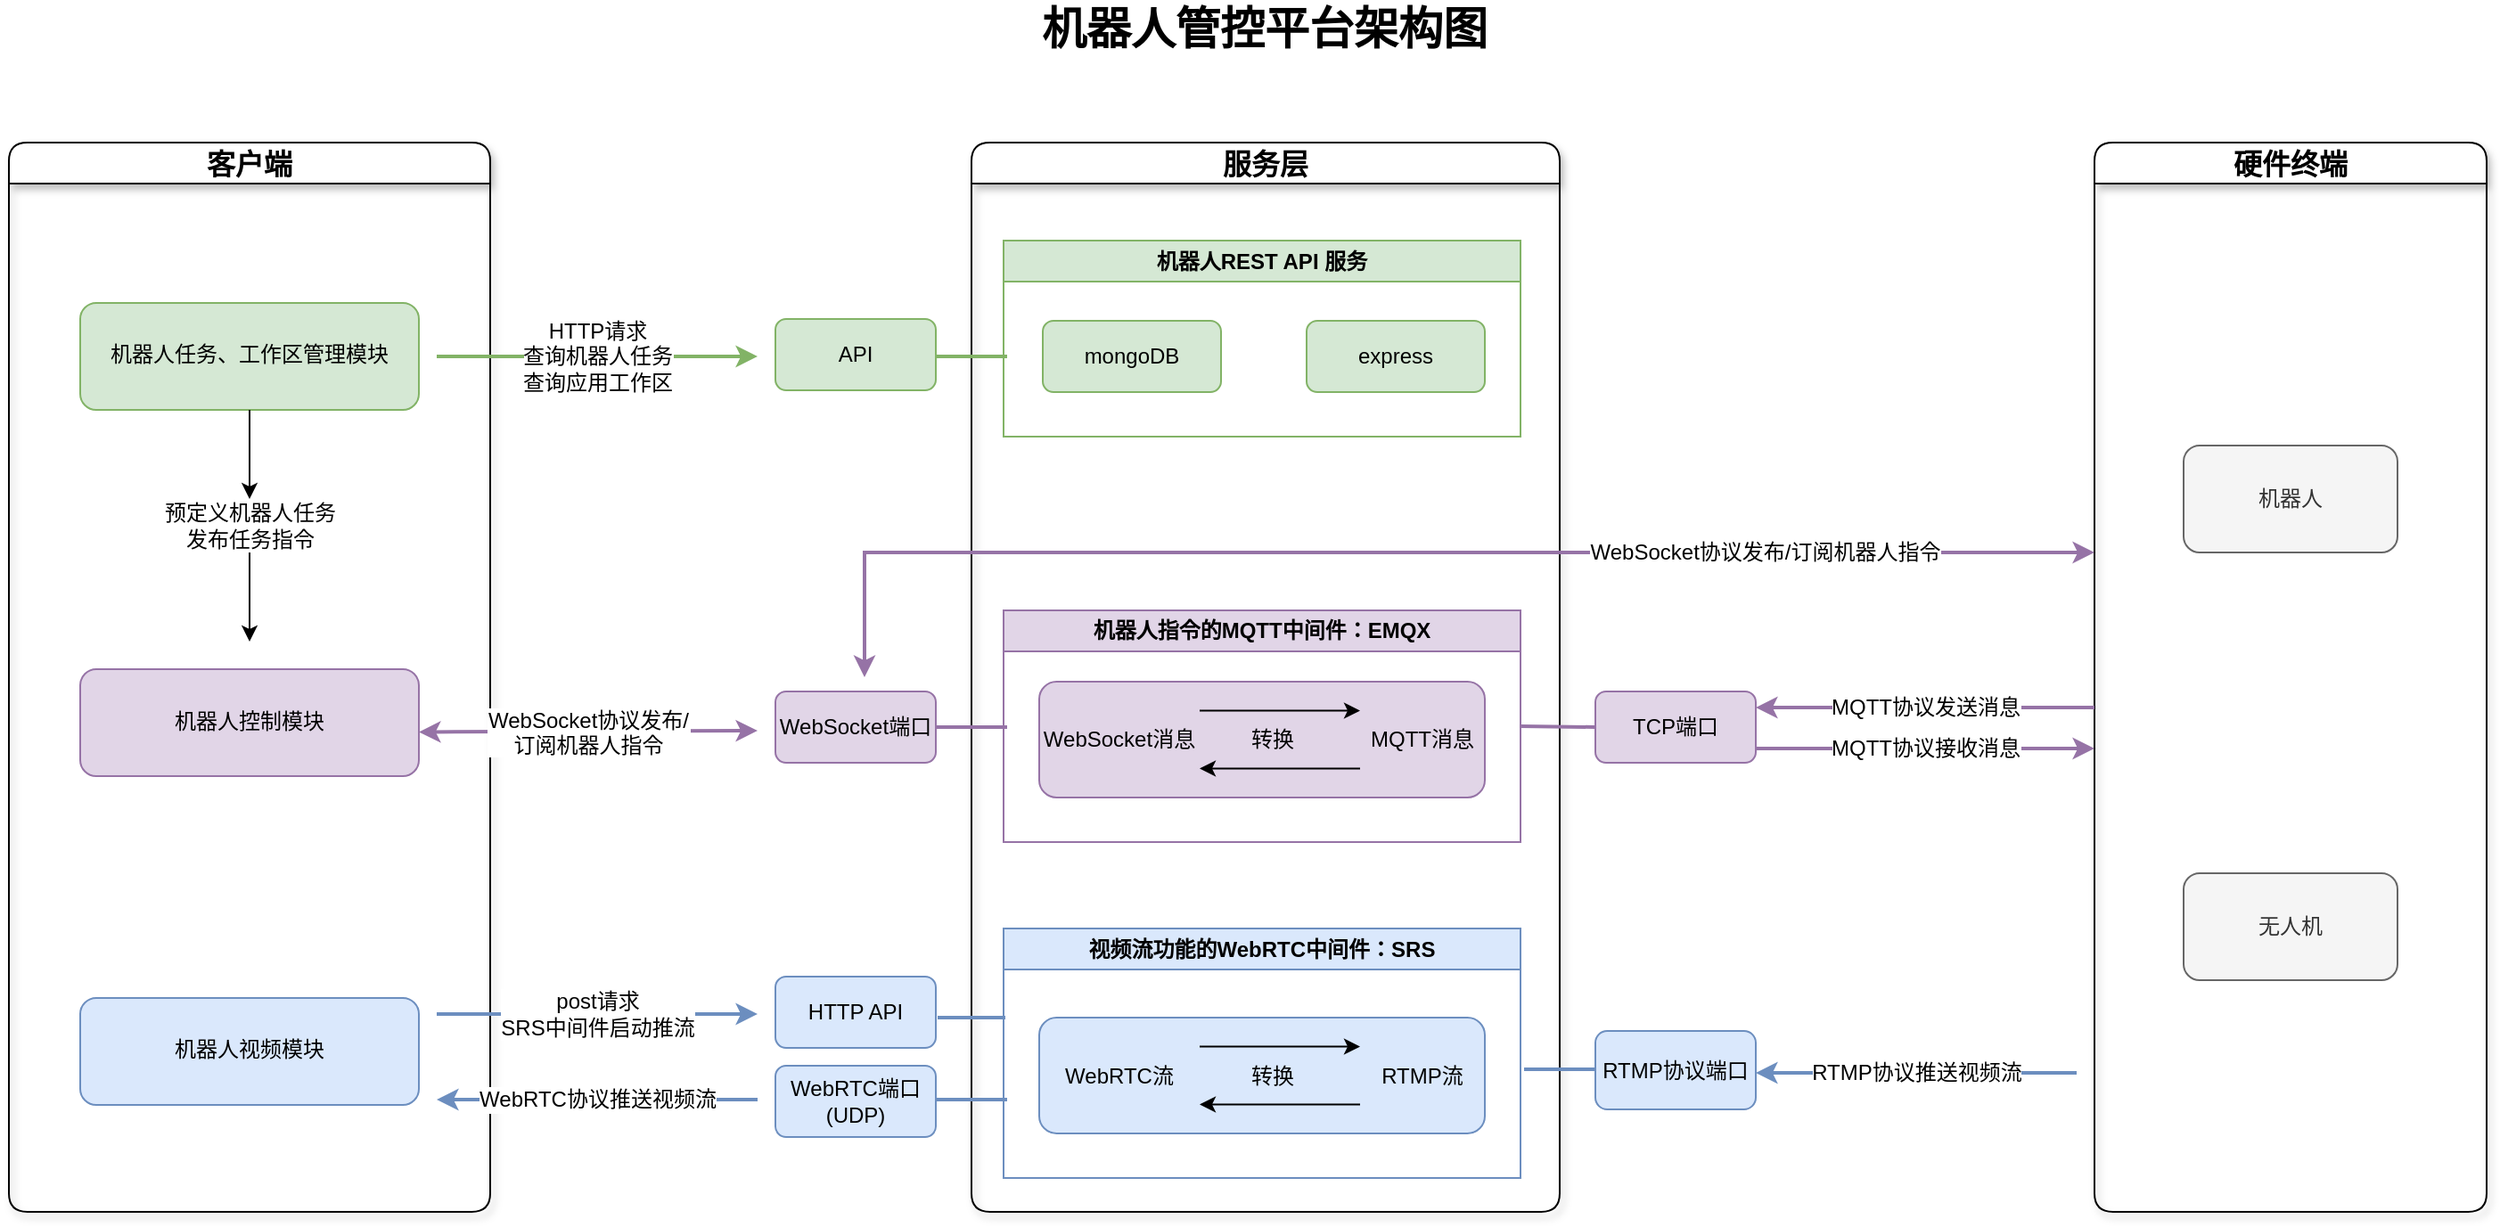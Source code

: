 <mxfile version="24.7.6">
  <diagram name="第 1 页" id="TNhrhLdlypGdCF_QHv-n">
    <mxGraphModel dx="1434" dy="738" grid="1" gridSize="10" guides="1" tooltips="1" connect="1" arrows="1" fold="1" page="1" pageScale="1" pageWidth="900" pageHeight="1600" math="0" shadow="0">
      <root>
        <mxCell id="0" />
        <mxCell id="1" parent="0" />
        <mxCell id="rBbP7oCfItHO99S8qVWC-1" value="&lt;font style=&quot;font-size: 16px;&quot;&gt;服务层&lt;/font&gt;" style="swimlane;whiteSpace=wrap;html=1;fontSize=12;shadow=1;rounded=1;" parent="1" vertex="1">
          <mxGeometry x="800" y="290" width="330" height="600" as="geometry" />
        </mxCell>
        <mxCell id="9CdUIaJMx9FMmrSefO2G-109" value="机器人REST API 服务" style="swimlane;whiteSpace=wrap;html=1;fontSize=12;fillColor=#d5e8d4;strokeColor=#82b366;textShadow=0;" parent="rBbP7oCfItHO99S8qVWC-1" vertex="1">
          <mxGeometry x="18" y="55" width="290" height="110" as="geometry" />
        </mxCell>
        <mxCell id="9CdUIaJMx9FMmrSefO2G-116" value="mongoDB" style="rounded=1;whiteSpace=wrap;html=1;fontSize=12;fillColor=#d5e8d4;strokeColor=#82b366;" parent="9CdUIaJMx9FMmrSefO2G-109" vertex="1">
          <mxGeometry x="22" y="45" width="100" height="40" as="geometry" />
        </mxCell>
        <mxCell id="9CdUIaJMx9FMmrSefO2G-117" value="express" style="rounded=1;whiteSpace=wrap;html=1;fontSize=12;fillColor=#d5e8d4;strokeColor=#82b366;" parent="9CdUIaJMx9FMmrSefO2G-109" vertex="1">
          <mxGeometry x="170" y="45" width="100" height="40" as="geometry" />
        </mxCell>
        <mxCell id="9CdUIaJMx9FMmrSefO2G-14" value="机器人指令的MQTT中间件：EMQX" style="swimlane;whiteSpace=wrap;html=1;startSize=23;fillColor=#e1d5e7;strokeColor=#9673a6;fontSize=12;" parent="rBbP7oCfItHO99S8qVWC-1" vertex="1">
          <mxGeometry x="18" y="262.5" width="290" height="130" as="geometry" />
        </mxCell>
        <mxCell id="9CdUIaJMx9FMmrSefO2G-51" value="" style="group;fontSize=12;fillColor=#E1D5E7;strokeColor=#9673a6;rounded=1;glass=0;shadow=0;" parent="9CdUIaJMx9FMmrSefO2G-14" vertex="1" connectable="0">
          <mxGeometry x="20" y="40" width="250" height="65" as="geometry" />
        </mxCell>
        <mxCell id="9CdUIaJMx9FMmrSefO2G-18" style="edgeStyle=orthogonalEdgeStyle;rounded=0;orthogonalLoop=1;jettySize=auto;html=1;exitX=1;exitY=0.25;exitDx=0;exitDy=0;entryX=0;entryY=0.25;entryDx=0;entryDy=0;fontSize=12;" parent="9CdUIaJMx9FMmrSefO2G-51" source="9CdUIaJMx9FMmrSefO2G-15" target="9CdUIaJMx9FMmrSefO2G-16" edge="1">
          <mxGeometry relative="1" as="geometry" />
        </mxCell>
        <mxCell id="9CdUIaJMx9FMmrSefO2G-15" value="WebSocket消息" style="text;html=1;align=center;verticalAlign=middle;whiteSpace=wrap;rounded=0;labelBorderColor=none;fontSize=12;" parent="9CdUIaJMx9FMmrSefO2G-51" vertex="1">
          <mxGeometry width="90" height="65" as="geometry" />
        </mxCell>
        <mxCell id="9CdUIaJMx9FMmrSefO2G-19" style="edgeStyle=orthogonalEdgeStyle;rounded=0;orthogonalLoop=1;jettySize=auto;html=1;exitX=0;exitY=0.75;exitDx=0;exitDy=0;entryX=1;entryY=0.75;entryDx=0;entryDy=0;fontSize=12;" parent="9CdUIaJMx9FMmrSefO2G-51" source="9CdUIaJMx9FMmrSefO2G-16" target="9CdUIaJMx9FMmrSefO2G-15" edge="1">
          <mxGeometry relative="1" as="geometry" />
        </mxCell>
        <mxCell id="9CdUIaJMx9FMmrSefO2G-16" value="MQTT消息" style="text;html=1;align=center;verticalAlign=middle;whiteSpace=wrap;rounded=0;fontSize=12;" parent="9CdUIaJMx9FMmrSefO2G-51" vertex="1">
          <mxGeometry x="180" width="70" height="65" as="geometry" />
        </mxCell>
        <mxCell id="9CdUIaJMx9FMmrSefO2G-20" value="转换" style="text;html=1;align=center;verticalAlign=middle;whiteSpace=wrap;rounded=0;fontSize=12;" parent="9CdUIaJMx9FMmrSefO2G-51" vertex="1">
          <mxGeometry x="101" y="17.5" width="60" height="30" as="geometry" />
        </mxCell>
        <mxCell id="9CdUIaJMx9FMmrSefO2G-21" value="视频流功能的WebRTC中间件：SRS" style="swimlane;whiteSpace=wrap;html=1;fillColor=#dae8fc;strokeColor=#6c8ebf;fontSize=12;" parent="rBbP7oCfItHO99S8qVWC-1" vertex="1">
          <mxGeometry x="18" y="441" width="290" height="140" as="geometry" />
        </mxCell>
        <mxCell id="9CdUIaJMx9FMmrSefO2G-52" value="" style="group;fontSize=12;fillColor=#dae8fc;strokeColor=#6c8ebf;rounded=1;" parent="9CdUIaJMx9FMmrSefO2G-21" vertex="1" connectable="0">
          <mxGeometry x="20" y="50" width="250" height="65" as="geometry" />
        </mxCell>
        <mxCell id="9CdUIaJMx9FMmrSefO2G-22" style="edgeStyle=orthogonalEdgeStyle;rounded=0;orthogonalLoop=1;jettySize=auto;html=1;exitX=1;exitY=0.25;exitDx=0;exitDy=0;entryX=0;entryY=0.25;entryDx=0;entryDy=0;fontSize=12;" parent="9CdUIaJMx9FMmrSefO2G-52" source="9CdUIaJMx9FMmrSefO2G-23" target="9CdUIaJMx9FMmrSefO2G-25" edge="1">
          <mxGeometry relative="1" as="geometry" />
        </mxCell>
        <mxCell id="9CdUIaJMx9FMmrSefO2G-23" value="WebRTC流" style="text;html=1;align=center;verticalAlign=middle;whiteSpace=wrap;rounded=0;labelBorderColor=none;fontSize=12;" parent="9CdUIaJMx9FMmrSefO2G-52" vertex="1">
          <mxGeometry width="90" height="65" as="geometry" />
        </mxCell>
        <mxCell id="9CdUIaJMx9FMmrSefO2G-24" style="edgeStyle=orthogonalEdgeStyle;rounded=0;orthogonalLoop=1;jettySize=auto;html=1;exitX=0;exitY=0.75;exitDx=0;exitDy=0;entryX=1;entryY=0.75;entryDx=0;entryDy=0;fontSize=12;" parent="9CdUIaJMx9FMmrSefO2G-52" source="9CdUIaJMx9FMmrSefO2G-25" target="9CdUIaJMx9FMmrSefO2G-23" edge="1">
          <mxGeometry relative="1" as="geometry" />
        </mxCell>
        <mxCell id="9CdUIaJMx9FMmrSefO2G-25" value="RTMP流" style="text;html=1;align=center;verticalAlign=middle;whiteSpace=wrap;rounded=0;fontSize=12;" parent="9CdUIaJMx9FMmrSefO2G-52" vertex="1">
          <mxGeometry x="180" width="70" height="65" as="geometry" />
        </mxCell>
        <mxCell id="9CdUIaJMx9FMmrSefO2G-26" value="转换" style="text;html=1;align=center;verticalAlign=middle;whiteSpace=wrap;rounded=0;fontSize=12;" parent="9CdUIaJMx9FMmrSefO2G-52" vertex="1">
          <mxGeometry x="101" y="17.5" width="60" height="30" as="geometry" />
        </mxCell>
        <mxCell id="9CdUIaJMx9FMmrSefO2G-46" value="&lt;font style=&quot;font-size: 16px;&quot;&gt;客户端&lt;/font&gt;" style="swimlane;whiteSpace=wrap;html=1;fontSize=12;shadow=1;rounded=1;" parent="1" vertex="1">
          <mxGeometry x="260" y="290" width="270" height="600" as="geometry" />
        </mxCell>
        <mxCell id="9CdUIaJMx9FMmrSefO2G-40" value="" style="endArrow=classic;startArrow=classic;html=1;rounded=0;strokeWidth=2;fontSize=12;fillColor=#e1d5e7;strokeColor=#9673a6;" parent="9CdUIaJMx9FMmrSefO2G-46" edge="1">
          <mxGeometry width="50" height="50" relative="1" as="geometry">
            <mxPoint x="230" y="330.75" as="sourcePoint" />
            <mxPoint x="420" y="330" as="targetPoint" />
          </mxGeometry>
        </mxCell>
        <mxCell id="9CdUIaJMx9FMmrSefO2G-108" value="WebSocket协议发布/&#xa;订阅机器人指令" style="edgeLabel;align=center;verticalAlign=middle;resizable=0;points=[];fontSize=12;rotatable=1;resizeWidth=1;" parent="9CdUIaJMx9FMmrSefO2G-40" vertex="1" connectable="0">
          <mxGeometry relative="1" as="geometry">
            <mxPoint as="offset" />
          </mxGeometry>
        </mxCell>
        <mxCell id="JG0zNHSWIR55deKO-XV1-1" value="" style="group;rounded=1;" vertex="1" connectable="0" parent="9CdUIaJMx9FMmrSefO2G-46">
          <mxGeometry x="40" y="90" width="190" height="450" as="geometry" />
        </mxCell>
        <mxCell id="9CdUIaJMx9FMmrSefO2G-4" value="机器人任务、工作区管理模块" style="rounded=1;hachureGap=4;fontFamily=Architects Daughter;fontSource=https%3A%2F%2Ffonts.googleapis.com%2Fcss%3Ffamily%3DArchitects%2BDaughter;align=center;labelPosition=center;verticalLabelPosition=middle;verticalAlign=middle;whiteSpace=wrap;html=1;fontSize=12;fillColor=#d5e8d4;strokeColor=#82b366;" parent="JG0zNHSWIR55deKO-XV1-1" vertex="1">
          <mxGeometry width="190" height="60" as="geometry" />
        </mxCell>
        <mxCell id="9CdUIaJMx9FMmrSefO2G-43" value="" style="edgeStyle=orthogonalEdgeStyle;rounded=0;orthogonalLoop=1;jettySize=auto;html=1;fontSize=12;" parent="JG0zNHSWIR55deKO-XV1-1" source="9CdUIaJMx9FMmrSefO2G-4" target="9CdUIaJMx9FMmrSefO2G-44" edge="1">
          <mxGeometry relative="1" as="geometry">
            <mxPoint x="95" y="190" as="targetPoint" />
            <mxPoint x="95" as="sourcePoint" />
          </mxGeometry>
        </mxCell>
        <mxCell id="9CdUIaJMx9FMmrSefO2G-42" style="edgeStyle=orthogonalEdgeStyle;rounded=0;orthogonalLoop=1;jettySize=auto;html=1;fontSize=12;" parent="JG0zNHSWIR55deKO-XV1-1" source="9CdUIaJMx9FMmrSefO2G-44" edge="1">
          <mxGeometry relative="1" as="geometry">
            <mxPoint x="95" y="190" as="targetPoint" />
          </mxGeometry>
        </mxCell>
        <mxCell id="9CdUIaJMx9FMmrSefO2G-6" value="机器人控制模块" style="rounded=1;hachureGap=4;fontFamily=Architects Daughter;fontSource=https%3A%2F%2Ffonts.googleapis.com%2Fcss%3Ffamily%3DArchitects%2BDaughter;align=center;labelPosition=center;verticalLabelPosition=middle;verticalAlign=middle;whiteSpace=wrap;html=1;fontSize=12;fillColor=#e1d5e7;strokeColor=#9673a6;" parent="JG0zNHSWIR55deKO-XV1-1" vertex="1">
          <mxGeometry y="205.5" width="190" height="60" as="geometry" />
        </mxCell>
        <mxCell id="9CdUIaJMx9FMmrSefO2G-7" value="机器人视频模块" style="rounded=1;hachureGap=4;fontFamily=Architects Daughter;fontSource=https%3A%2F%2Ffonts.googleapis.com%2Fcss%3Ffamily%3DArchitects%2BDaughter;align=center;labelPosition=center;verticalLabelPosition=middle;verticalAlign=middle;whiteSpace=wrap;html=1;fontSize=12;fillColor=#dae8fc;strokeColor=#6c8ebf;" parent="JG0zNHSWIR55deKO-XV1-1" vertex="1">
          <mxGeometry y="390" width="190" height="60" as="geometry" />
        </mxCell>
        <mxCell id="9CdUIaJMx9FMmrSefO2G-44" value="预定义机器人任务&lt;br style=&quot;font-size: 12px;&quot;&gt;发布任务指令" style="text;html=1;align=center;verticalAlign=middle;whiteSpace=wrap;rounded=0;fontSize=12;" parent="JG0zNHSWIR55deKO-XV1-1" vertex="1">
          <mxGeometry x="37.5" y="110" width="115" height="30" as="geometry" />
        </mxCell>
        <mxCell id="9CdUIaJMx9FMmrSefO2G-54" value="&lt;font style=&quot;font-size: 16px;&quot;&gt;硬件终端&lt;/font&gt;" style="swimlane;whiteSpace=wrap;html=1;startSize=23;fontSize=12;shadow=1;rounded=1;" parent="1" vertex="1">
          <mxGeometry x="1430" y="290" width="220" height="600" as="geometry" />
        </mxCell>
        <mxCell id="9CdUIaJMx9FMmrSefO2G-29" value="机器人" style="rounded=1;whiteSpace=wrap;html=1;glass=0;fontSize=12;fillColor=#f5f5f5;fontColor=#333333;strokeColor=#666666;" parent="9CdUIaJMx9FMmrSefO2G-54" vertex="1">
          <mxGeometry x="50" y="169.995" width="120" height="60" as="geometry" />
        </mxCell>
        <mxCell id="9CdUIaJMx9FMmrSefO2G-30" value="无人机" style="rounded=1;whiteSpace=wrap;html=1;fontSize=12;fillColor=#f5f5f5;fontColor=#333333;strokeColor=#666666;" parent="9CdUIaJMx9FMmrSefO2G-54" vertex="1">
          <mxGeometry x="50" y="410" width="120" height="60" as="geometry" />
        </mxCell>
        <mxCell id="9CdUIaJMx9FMmrSefO2G-59" value="WebSocket端口" style="rounded=1;whiteSpace=wrap;html=1;fillColor=#e1d5e7;strokeColor=#9673a6;fontSize=12;" parent="1" vertex="1">
          <mxGeometry x="690" y="598" width="90" height="40" as="geometry" />
        </mxCell>
        <mxCell id="9CdUIaJMx9FMmrSefO2G-60" value="" style="endArrow=none;html=1;rounded=0;exitX=1;exitY=0.5;exitDx=0;exitDy=0;strokeWidth=2;fontSize=12;fillColor=#e1d5e7;strokeColor=#9673a6;" parent="1" source="9CdUIaJMx9FMmrSefO2G-59" edge="1">
          <mxGeometry width="50" height="50" relative="1" as="geometry">
            <mxPoint x="710" y="730" as="sourcePoint" />
            <mxPoint x="820" y="618" as="targetPoint" />
          </mxGeometry>
        </mxCell>
        <mxCell id="9CdUIaJMx9FMmrSefO2G-61" value="WebRTC端口(UDP)" style="rounded=1;whiteSpace=wrap;html=1;fillColor=#dae8fc;strokeColor=#6c8ebf;fontSize=12;" parent="1" vertex="1">
          <mxGeometry x="690" y="808" width="90" height="40" as="geometry" />
        </mxCell>
        <mxCell id="9CdUIaJMx9FMmrSefO2G-62" value="HTTP API" style="rounded=1;whiteSpace=wrap;html=1;fillColor=#dae8fc;strokeColor=#6c8ebf;fontSize=12;" parent="1" vertex="1">
          <mxGeometry x="690" y="758" width="90" height="40" as="geometry" />
        </mxCell>
        <mxCell id="9CdUIaJMx9FMmrSefO2G-74" value="" style="endArrow=none;html=1;rounded=0;strokeWidth=2;fontSize=12;fillColor=#dae8fc;strokeColor=#6c8ebf;" parent="1" edge="1">
          <mxGeometry width="50" height="50" relative="1" as="geometry">
            <mxPoint x="780" y="827" as="sourcePoint" />
            <mxPoint x="820" y="827" as="targetPoint" />
          </mxGeometry>
        </mxCell>
        <mxCell id="9CdUIaJMx9FMmrSefO2G-77" value="" style="endArrow=classic;html=1;rounded=0;strokeWidth=2;fontSize=12;fillColor=#dae8fc;strokeColor=#6c8ebf;" parent="1" edge="1">
          <mxGeometry relative="1" as="geometry">
            <mxPoint x="500" y="779" as="sourcePoint" />
            <mxPoint x="680" y="779" as="targetPoint" />
          </mxGeometry>
        </mxCell>
        <mxCell id="9CdUIaJMx9FMmrSefO2G-78" value="post请求&lt;br style=&quot;font-size: 12px;&quot;&gt;SRS中间件启动推流" style="edgeLabel;resizable=0;html=1;;align=center;verticalAlign=middle;fontSize=12;" parent="9CdUIaJMx9FMmrSefO2G-77" connectable="0" vertex="1">
          <mxGeometry relative="1" as="geometry" />
        </mxCell>
        <mxCell id="9CdUIaJMx9FMmrSefO2G-80" value="" style="endArrow=classic;html=1;rounded=0;strokeWidth=2;fontSize=12;fillColor=#dae8fc;strokeColor=#6c8ebf;" parent="1" edge="1">
          <mxGeometry relative="1" as="geometry">
            <mxPoint x="680" y="827" as="sourcePoint" />
            <mxPoint x="500" y="827" as="targetPoint" />
          </mxGeometry>
        </mxCell>
        <mxCell id="9CdUIaJMx9FMmrSefO2G-81" value="WebRTC协议推送视频流" style="edgeLabel;resizable=0;html=1;;align=center;verticalAlign=middle;fontSize=12;" parent="9CdUIaJMx9FMmrSefO2G-80" connectable="0" vertex="1">
          <mxGeometry relative="1" as="geometry" />
        </mxCell>
        <mxCell id="9CdUIaJMx9FMmrSefO2G-84" value="" style="endArrow=none;html=1;rounded=0;strokeWidth=2;fontSize=12;fillColor=#dae8fc;strokeColor=#6c8ebf;" parent="1" edge="1">
          <mxGeometry width="50" height="50" relative="1" as="geometry">
            <mxPoint x="1110" y="810" as="sourcePoint" />
            <mxPoint x="1150" y="810" as="targetPoint" />
          </mxGeometry>
        </mxCell>
        <mxCell id="9CdUIaJMx9FMmrSefO2G-85" value="RTMP协议端口" style="rounded=1;whiteSpace=wrap;html=1;fillColor=#dae8fc;strokeColor=#6c8ebf;fontSize=12;" parent="1" vertex="1">
          <mxGeometry x="1150" y="788.5" width="90" height="44" as="geometry" />
        </mxCell>
        <mxCell id="9CdUIaJMx9FMmrSefO2G-90" value="" style="endArrow=classic;html=1;rounded=0;strokeWidth=2;fontSize=12;fillColor=#dae8fc;strokeColor=#6c8ebf;" parent="1" edge="1">
          <mxGeometry relative="1" as="geometry">
            <mxPoint x="1420" y="812" as="sourcePoint" />
            <mxPoint x="1240" y="812" as="targetPoint" />
          </mxGeometry>
        </mxCell>
        <mxCell id="9CdUIaJMx9FMmrSefO2G-91" value="RTMP协议推送视频流" style="edgeLabel;resizable=0;html=1;;align=center;verticalAlign=middle;fontSize=12;" parent="9CdUIaJMx9FMmrSefO2G-90" connectable="0" vertex="1">
          <mxGeometry relative="1" as="geometry" />
        </mxCell>
        <mxCell id="9CdUIaJMx9FMmrSefO2G-93" value="TCP端口" style="rounded=1;whiteSpace=wrap;html=1;fillColor=#e1d5e7;strokeColor=#9673a6;fontSize=12;" parent="1" vertex="1">
          <mxGeometry x="1150" y="598" width="90" height="40" as="geometry" />
        </mxCell>
        <mxCell id="9CdUIaJMx9FMmrSefO2G-95" value="" style="endArrow=none;html=1;rounded=0;exitX=1;exitY=0.5;exitDx=0;exitDy=0;entryX=0;entryY=0.5;entryDx=0;entryDy=0;strokeWidth=2;fontSize=12;fillColor=#e1d5e7;strokeColor=#9673a6;" parent="1" source="9CdUIaJMx9FMmrSefO2G-14" target="9CdUIaJMx9FMmrSefO2G-93" edge="1">
          <mxGeometry width="50" height="50" relative="1" as="geometry">
            <mxPoint x="1140" y="610" as="sourcePoint" />
            <mxPoint x="1190" y="560" as="targetPoint" />
          </mxGeometry>
        </mxCell>
        <mxCell id="9CdUIaJMx9FMmrSefO2G-97" value="" style="endArrow=classic;html=1;rounded=0;strokeWidth=2;fontSize=12;fillColor=#e1d5e7;strokeColor=#9673a6;" parent="1" edge="1">
          <mxGeometry relative="1" as="geometry">
            <mxPoint x="1430" y="607" as="sourcePoint" />
            <mxPoint x="1240" y="607" as="targetPoint" />
          </mxGeometry>
        </mxCell>
        <mxCell id="9CdUIaJMx9FMmrSefO2G-98" value="MQTT协议发送消息" style="edgeLabel;resizable=0;html=1;;align=center;verticalAlign=middle;fontSize=12;" parent="9CdUIaJMx9FMmrSefO2G-97" connectable="0" vertex="1">
          <mxGeometry relative="1" as="geometry" />
        </mxCell>
        <mxCell id="9CdUIaJMx9FMmrSefO2G-99" value="" style="endArrow=classic;html=1;rounded=0;strokeWidth=2;fontSize=12;fillColor=#e1d5e7;strokeColor=#9673a6;" parent="1" edge="1">
          <mxGeometry relative="1" as="geometry">
            <mxPoint x="1240" y="630" as="sourcePoint" />
            <mxPoint x="1430" y="630" as="targetPoint" />
          </mxGeometry>
        </mxCell>
        <mxCell id="9CdUIaJMx9FMmrSefO2G-100" value="MQTT协议接收消息" style="edgeLabel;resizable=0;html=1;;align=center;verticalAlign=middle;fontSize=12;" parent="9CdUIaJMx9FMmrSefO2G-99" connectable="0" vertex="1">
          <mxGeometry relative="1" as="geometry" />
        </mxCell>
        <mxCell id="9CdUIaJMx9FMmrSefO2G-104" value="" style="endArrow=classic;startArrow=classic;html=1;rounded=0;strokeWidth=2;fontSize=12;labelBackgroundColor=#E1D5E7;labelBorderColor=none;fontColor=#E1D5E7;strokeColor=#9673a6;fillColor=#e1d5e7;" parent="1" edge="1">
          <mxGeometry width="50" height="50" relative="1" as="geometry">
            <mxPoint x="740" y="590" as="sourcePoint" />
            <mxPoint x="1430" y="520" as="targetPoint" />
            <Array as="points">
              <mxPoint x="740" y="520" />
            </Array>
          </mxGeometry>
        </mxCell>
        <mxCell id="9CdUIaJMx9FMmrSefO2G-105" value="WebSocket协议发布/订阅机器人指令" style="edgeLabel;html=1;align=center;verticalAlign=middle;resizable=0;points=[];fontSize=12;" parent="9CdUIaJMx9FMmrSefO2G-104" vertex="1" connectable="0">
          <mxGeometry x="0.06" y="1" relative="1" as="geometry">
            <mxPoint x="172" y="1" as="offset" />
          </mxGeometry>
        </mxCell>
        <mxCell id="rBbP7oCfItHO99S8qVWC-2" value="" style="endArrow=none;html=1;rounded=0;entryX=0;entryY=0.5;entryDx=0;entryDy=0;exitX=1;exitY=0.5;exitDx=0;exitDy=0;strokeWidth=2;fontSize=12;fillColor=#dae8fc;strokeColor=#6c8ebf;" parent="1" edge="1">
          <mxGeometry width="50" height="50" relative="1" as="geometry">
            <mxPoint x="781" y="781" as="sourcePoint" />
            <mxPoint x="819" y="781" as="targetPoint" />
          </mxGeometry>
        </mxCell>
        <mxCell id="rBbP7oCfItHO99S8qVWC-5" value="API" style="rounded=1;whiteSpace=wrap;html=1;fontSize=12;fillColor=#d5e8d4;strokeColor=#82b366;" parent="1" vertex="1">
          <mxGeometry x="690" y="389" width="90" height="40" as="geometry" />
        </mxCell>
        <mxCell id="rBbP7oCfItHO99S8qVWC-7" value="" style="endArrow=none;html=1;rounded=0;strokeWidth=2;fontSize=12;fillColor=#d5e8d4;strokeColor=#82b366;" parent="1" edge="1">
          <mxGeometry width="50" height="50" relative="1" as="geometry">
            <mxPoint x="780" y="410" as="sourcePoint" />
            <mxPoint x="820" y="410" as="targetPoint" />
          </mxGeometry>
        </mxCell>
        <mxCell id="rBbP7oCfItHO99S8qVWC-8" value="" style="endArrow=classic;html=1;rounded=0;strokeWidth=2;fontSize=12;fillColor=#d5e8d4;strokeColor=#82b366;" parent="1" edge="1">
          <mxGeometry relative="1" as="geometry">
            <mxPoint x="500" y="410" as="sourcePoint" />
            <mxPoint x="680" y="410" as="targetPoint" />
          </mxGeometry>
        </mxCell>
        <mxCell id="rBbP7oCfItHO99S8qVWC-9" value="HTTP请求&lt;br style=&quot;font-size: 12px;&quot;&gt;查询机器人任务&lt;br style=&quot;font-size: 12px;&quot;&gt;查询应用工作区" style="edgeLabel;resizable=0;html=1;;align=center;verticalAlign=middle;fontSize=12;" parent="rBbP7oCfItHO99S8qVWC-8" connectable="0" vertex="1">
          <mxGeometry relative="1" as="geometry" />
        </mxCell>
        <mxCell id="rBbP7oCfItHO99S8qVWC-10" value="机器人管控平台架构图" style="text;html=1;align=center;verticalAlign=middle;whiteSpace=wrap;rounded=0;fontSize=25;fontStyle=1" parent="1" vertex="1">
          <mxGeometry x="825.37" y="210" width="279.25" height="30" as="geometry" />
        </mxCell>
      </root>
    </mxGraphModel>
  </diagram>
</mxfile>
